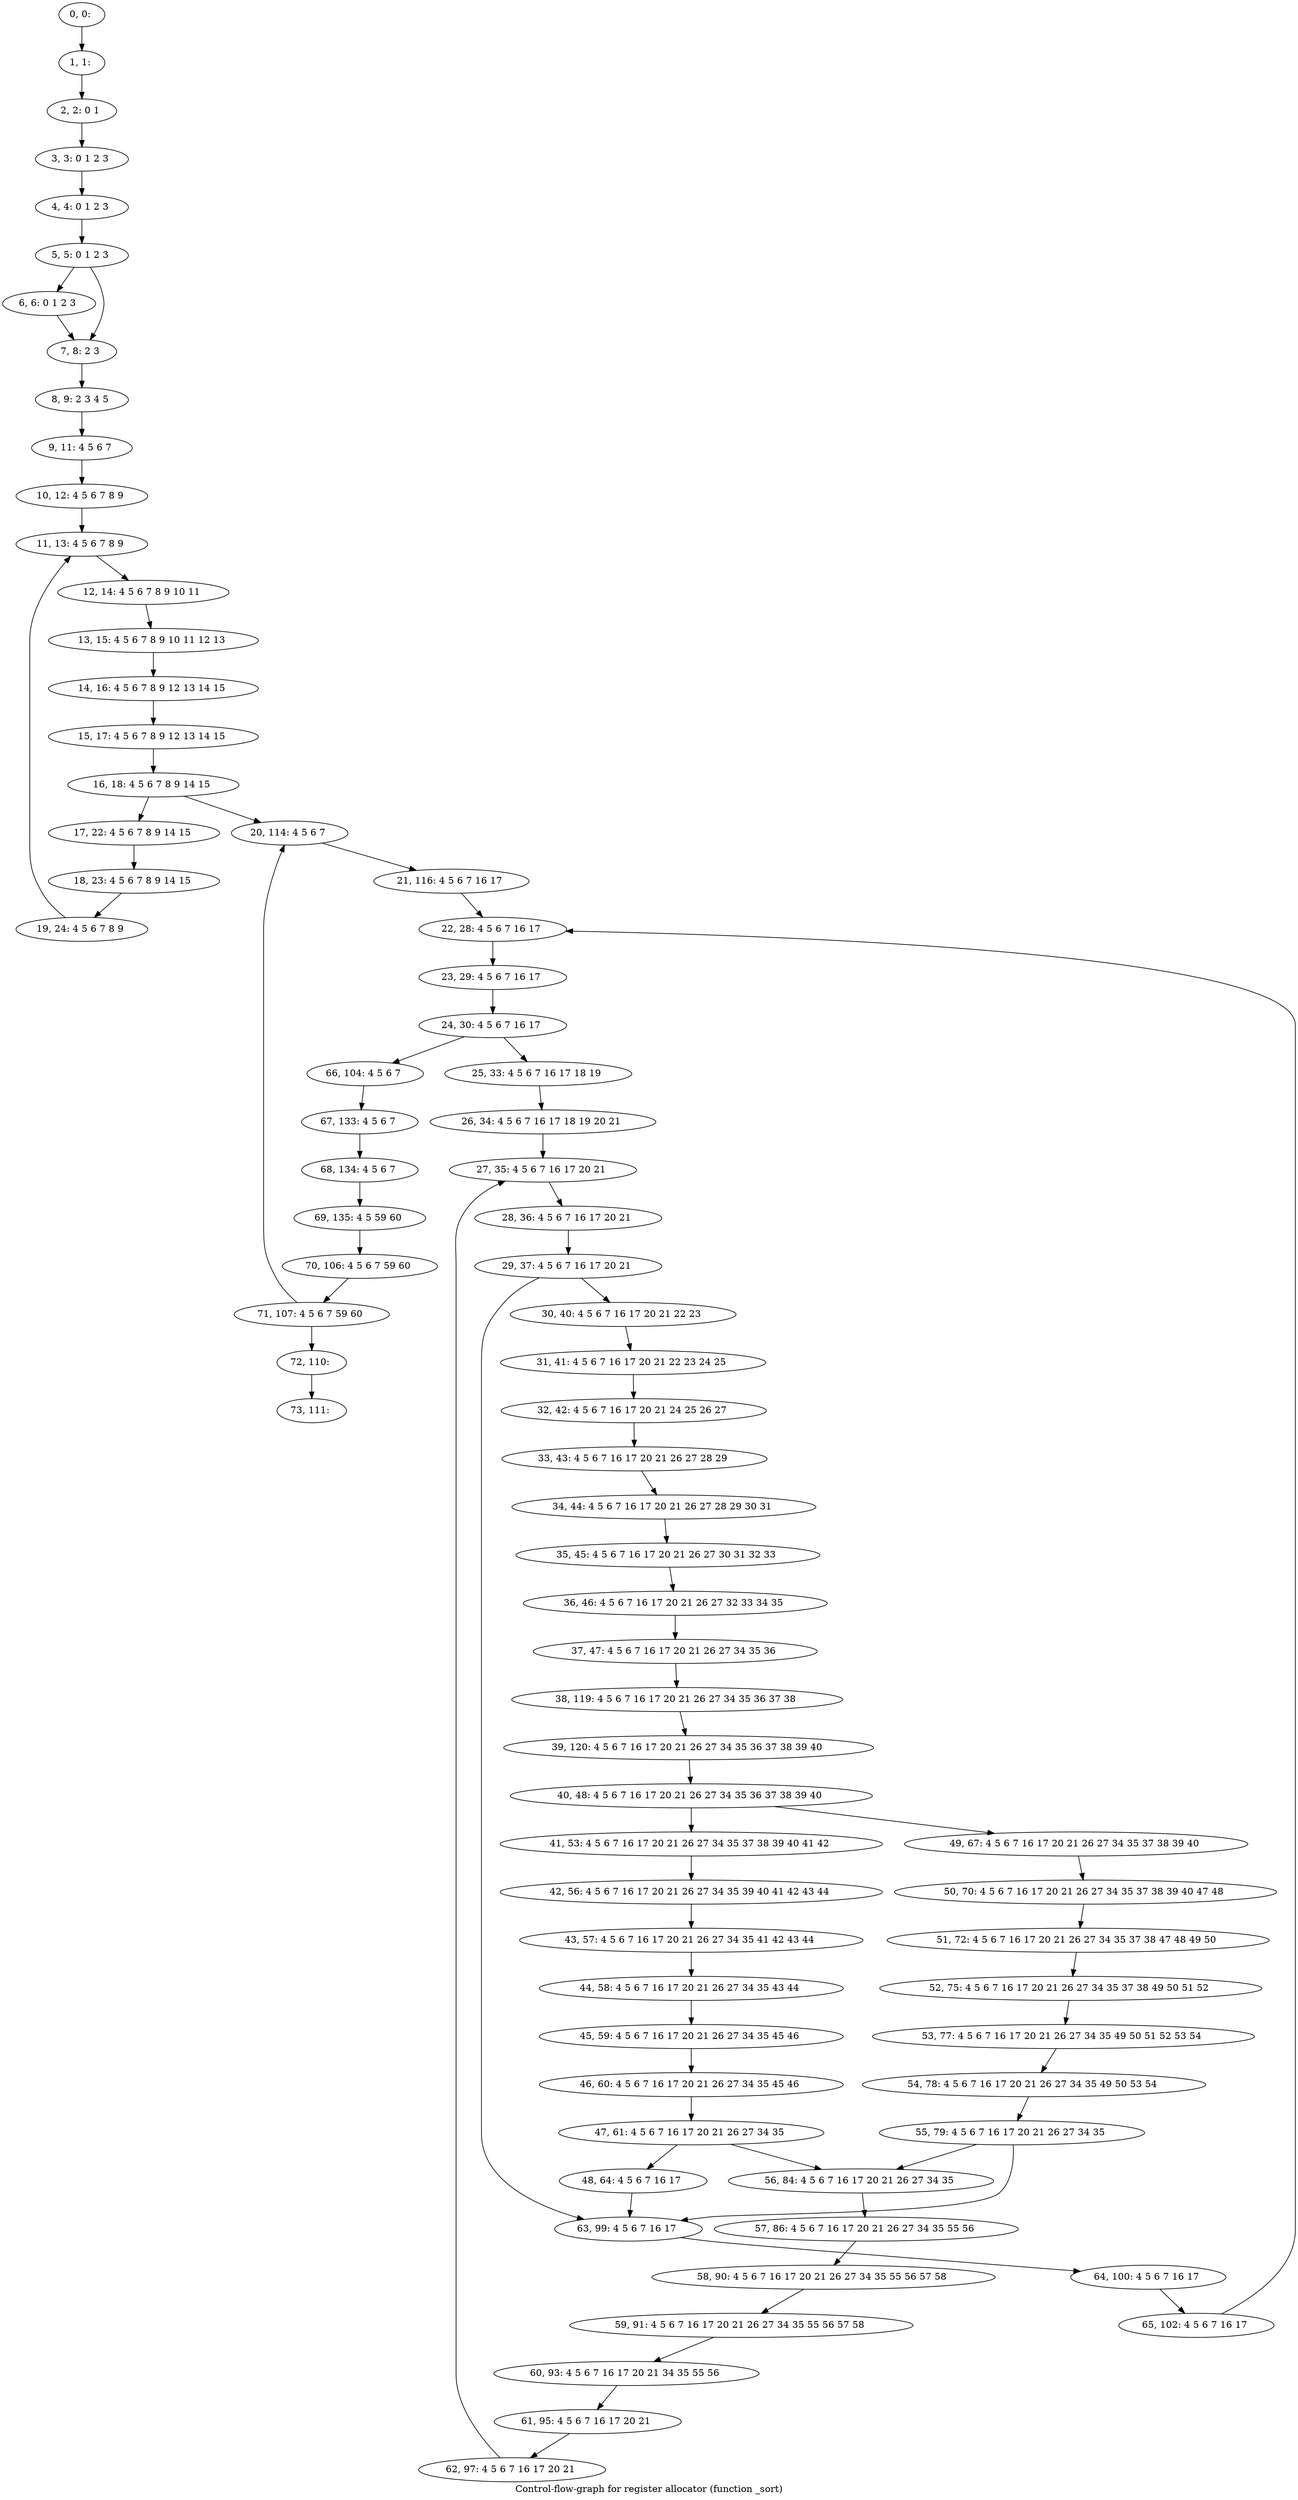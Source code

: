digraph G {
graph [label="Control-flow-graph for register allocator (function _sort)"]
0[label="0, 0: "];
1[label="1, 1: "];
2[label="2, 2: 0 1 "];
3[label="3, 3: 0 1 2 3 "];
4[label="4, 4: 0 1 2 3 "];
5[label="5, 5: 0 1 2 3 "];
6[label="6, 6: 0 1 2 3 "];
7[label="7, 8: 2 3 "];
8[label="8, 9: 2 3 4 5 "];
9[label="9, 11: 4 5 6 7 "];
10[label="10, 12: 4 5 6 7 8 9 "];
11[label="11, 13: 4 5 6 7 8 9 "];
12[label="12, 14: 4 5 6 7 8 9 10 11 "];
13[label="13, 15: 4 5 6 7 8 9 10 11 12 13 "];
14[label="14, 16: 4 5 6 7 8 9 12 13 14 15 "];
15[label="15, 17: 4 5 6 7 8 9 12 13 14 15 "];
16[label="16, 18: 4 5 6 7 8 9 14 15 "];
17[label="17, 22: 4 5 6 7 8 9 14 15 "];
18[label="18, 23: 4 5 6 7 8 9 14 15 "];
19[label="19, 24: 4 5 6 7 8 9 "];
20[label="20, 114: 4 5 6 7 "];
21[label="21, 116: 4 5 6 7 16 17 "];
22[label="22, 28: 4 5 6 7 16 17 "];
23[label="23, 29: 4 5 6 7 16 17 "];
24[label="24, 30: 4 5 6 7 16 17 "];
25[label="25, 33: 4 5 6 7 16 17 18 19 "];
26[label="26, 34: 4 5 6 7 16 17 18 19 20 21 "];
27[label="27, 35: 4 5 6 7 16 17 20 21 "];
28[label="28, 36: 4 5 6 7 16 17 20 21 "];
29[label="29, 37: 4 5 6 7 16 17 20 21 "];
30[label="30, 40: 4 5 6 7 16 17 20 21 22 23 "];
31[label="31, 41: 4 5 6 7 16 17 20 21 22 23 24 25 "];
32[label="32, 42: 4 5 6 7 16 17 20 21 24 25 26 27 "];
33[label="33, 43: 4 5 6 7 16 17 20 21 26 27 28 29 "];
34[label="34, 44: 4 5 6 7 16 17 20 21 26 27 28 29 30 31 "];
35[label="35, 45: 4 5 6 7 16 17 20 21 26 27 30 31 32 33 "];
36[label="36, 46: 4 5 6 7 16 17 20 21 26 27 32 33 34 35 "];
37[label="37, 47: 4 5 6 7 16 17 20 21 26 27 34 35 36 "];
38[label="38, 119: 4 5 6 7 16 17 20 21 26 27 34 35 36 37 38 "];
39[label="39, 120: 4 5 6 7 16 17 20 21 26 27 34 35 36 37 38 39 40 "];
40[label="40, 48: 4 5 6 7 16 17 20 21 26 27 34 35 36 37 38 39 40 "];
41[label="41, 53: 4 5 6 7 16 17 20 21 26 27 34 35 37 38 39 40 41 42 "];
42[label="42, 56: 4 5 6 7 16 17 20 21 26 27 34 35 39 40 41 42 43 44 "];
43[label="43, 57: 4 5 6 7 16 17 20 21 26 27 34 35 41 42 43 44 "];
44[label="44, 58: 4 5 6 7 16 17 20 21 26 27 34 35 43 44 "];
45[label="45, 59: 4 5 6 7 16 17 20 21 26 27 34 35 45 46 "];
46[label="46, 60: 4 5 6 7 16 17 20 21 26 27 34 35 45 46 "];
47[label="47, 61: 4 5 6 7 16 17 20 21 26 27 34 35 "];
48[label="48, 64: 4 5 6 7 16 17 "];
49[label="49, 67: 4 5 6 7 16 17 20 21 26 27 34 35 37 38 39 40 "];
50[label="50, 70: 4 5 6 7 16 17 20 21 26 27 34 35 37 38 39 40 47 48 "];
51[label="51, 72: 4 5 6 7 16 17 20 21 26 27 34 35 37 38 47 48 49 50 "];
52[label="52, 75: 4 5 6 7 16 17 20 21 26 27 34 35 37 38 49 50 51 52 "];
53[label="53, 77: 4 5 6 7 16 17 20 21 26 27 34 35 49 50 51 52 53 54 "];
54[label="54, 78: 4 5 6 7 16 17 20 21 26 27 34 35 49 50 53 54 "];
55[label="55, 79: 4 5 6 7 16 17 20 21 26 27 34 35 "];
56[label="56, 84: 4 5 6 7 16 17 20 21 26 27 34 35 "];
57[label="57, 86: 4 5 6 7 16 17 20 21 26 27 34 35 55 56 "];
58[label="58, 90: 4 5 6 7 16 17 20 21 26 27 34 35 55 56 57 58 "];
59[label="59, 91: 4 5 6 7 16 17 20 21 26 27 34 35 55 56 57 58 "];
60[label="60, 93: 4 5 6 7 16 17 20 21 34 35 55 56 "];
61[label="61, 95: 4 5 6 7 16 17 20 21 "];
62[label="62, 97: 4 5 6 7 16 17 20 21 "];
63[label="63, 99: 4 5 6 7 16 17 "];
64[label="64, 100: 4 5 6 7 16 17 "];
65[label="65, 102: 4 5 6 7 16 17 "];
66[label="66, 104: 4 5 6 7 "];
67[label="67, 133: 4 5 6 7 "];
68[label="68, 134: 4 5 6 7 "];
69[label="69, 135: 4 5 59 60 "];
70[label="70, 106: 4 5 6 7 59 60 "];
71[label="71, 107: 4 5 6 7 59 60 "];
72[label="72, 110: "];
73[label="73, 111: "];
0->1 ;
1->2 ;
2->3 ;
3->4 ;
4->5 ;
5->6 ;
5->7 ;
6->7 ;
7->8 ;
8->9 ;
9->10 ;
10->11 ;
11->12 ;
12->13 ;
13->14 ;
14->15 ;
15->16 ;
16->17 ;
16->20 ;
17->18 ;
18->19 ;
19->11 ;
20->21 ;
21->22 ;
22->23 ;
23->24 ;
24->25 ;
24->66 ;
25->26 ;
26->27 ;
27->28 ;
28->29 ;
29->30 ;
29->63 ;
30->31 ;
31->32 ;
32->33 ;
33->34 ;
34->35 ;
35->36 ;
36->37 ;
37->38 ;
38->39 ;
39->40 ;
40->41 ;
40->49 ;
41->42 ;
42->43 ;
43->44 ;
44->45 ;
45->46 ;
46->47 ;
47->48 ;
47->56 ;
48->63 ;
49->50 ;
50->51 ;
51->52 ;
52->53 ;
53->54 ;
54->55 ;
55->56 ;
55->63 ;
56->57 ;
57->58 ;
58->59 ;
59->60 ;
60->61 ;
61->62 ;
62->27 ;
63->64 ;
64->65 ;
65->22 ;
66->67 ;
67->68 ;
68->69 ;
69->70 ;
70->71 ;
71->72 ;
71->20 ;
72->73 ;
}
